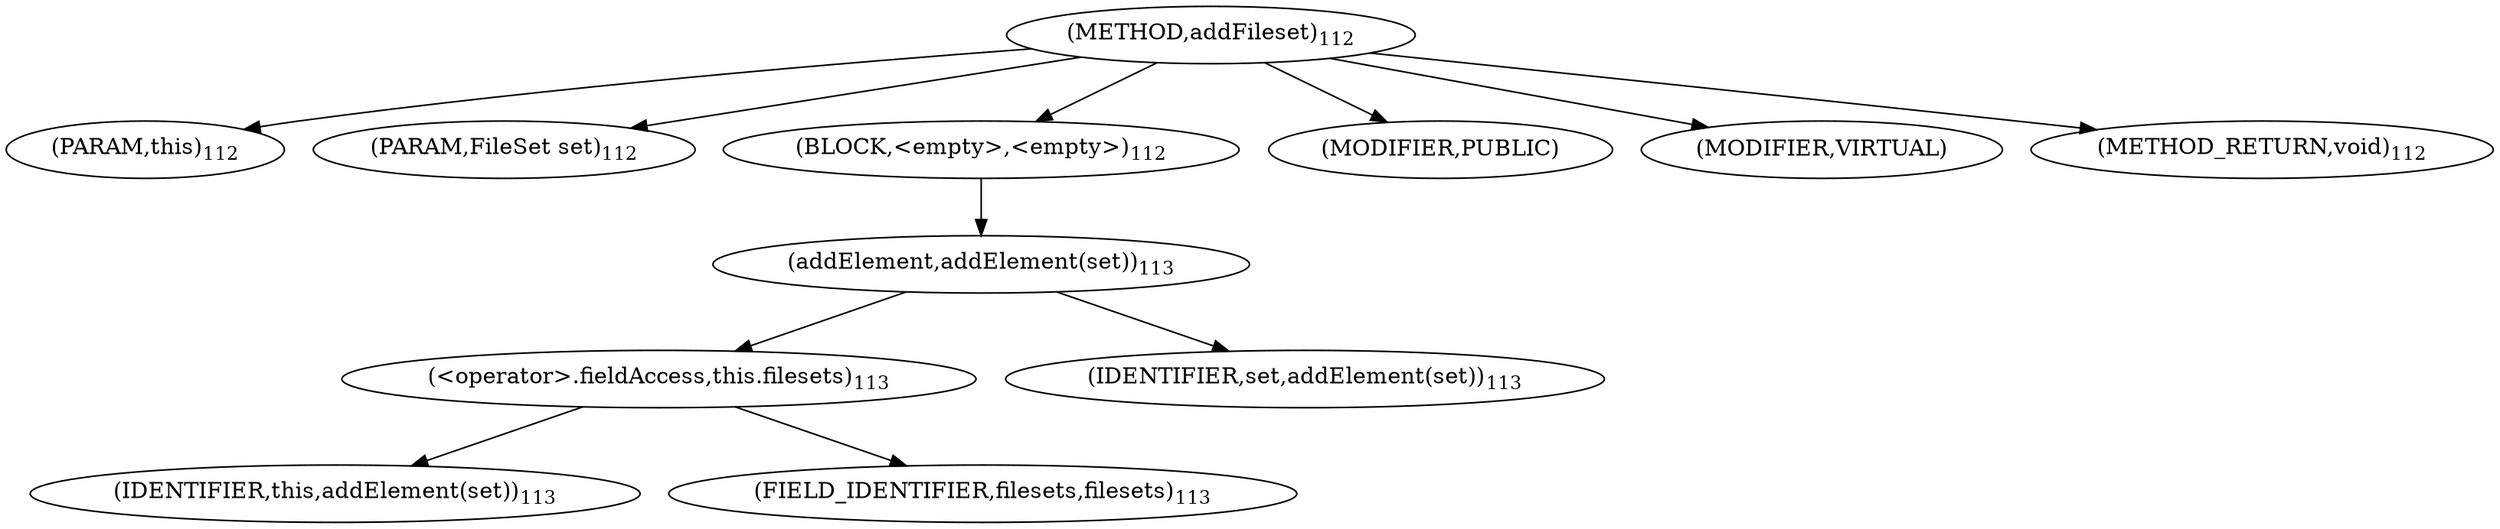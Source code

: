 digraph "addFileset" {  
"143" [label = <(METHOD,addFileset)<SUB>112</SUB>> ]
"144" [label = <(PARAM,this)<SUB>112</SUB>> ]
"145" [label = <(PARAM,FileSet set)<SUB>112</SUB>> ]
"146" [label = <(BLOCK,&lt;empty&gt;,&lt;empty&gt;)<SUB>112</SUB>> ]
"147" [label = <(addElement,addElement(set))<SUB>113</SUB>> ]
"148" [label = <(&lt;operator&gt;.fieldAccess,this.filesets)<SUB>113</SUB>> ]
"149" [label = <(IDENTIFIER,this,addElement(set))<SUB>113</SUB>> ]
"150" [label = <(FIELD_IDENTIFIER,filesets,filesets)<SUB>113</SUB>> ]
"151" [label = <(IDENTIFIER,set,addElement(set))<SUB>113</SUB>> ]
"152" [label = <(MODIFIER,PUBLIC)> ]
"153" [label = <(MODIFIER,VIRTUAL)> ]
"154" [label = <(METHOD_RETURN,void)<SUB>112</SUB>> ]
  "143" -> "144" 
  "143" -> "145" 
  "143" -> "146" 
  "143" -> "152" 
  "143" -> "153" 
  "143" -> "154" 
  "146" -> "147" 
  "147" -> "148" 
  "147" -> "151" 
  "148" -> "149" 
  "148" -> "150" 
}
